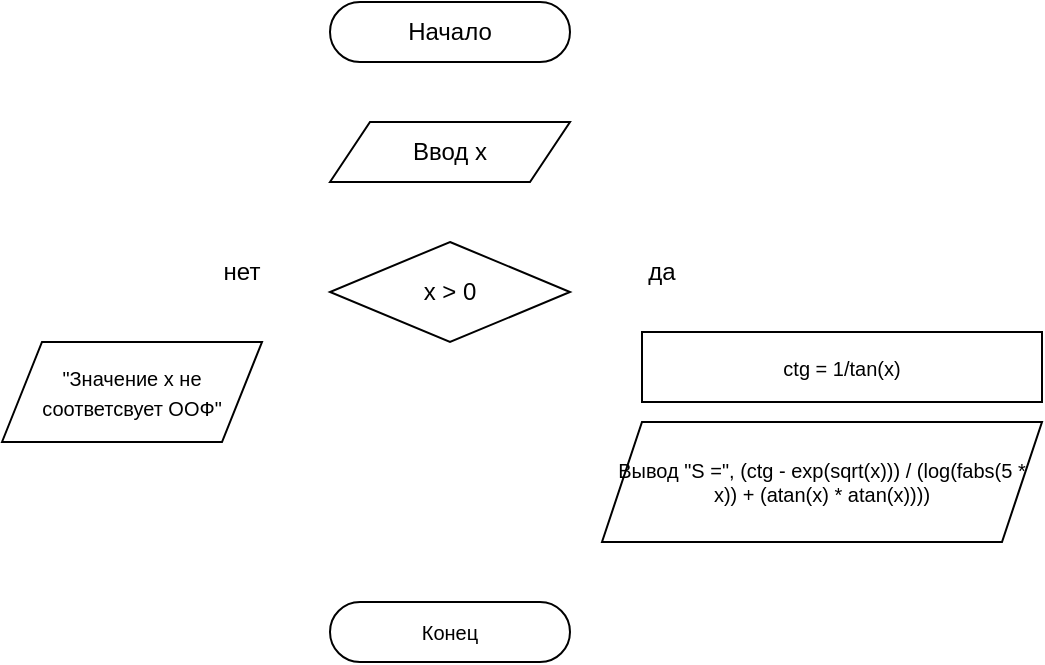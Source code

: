 <mxfile version="20.6.0" type="github">
  <diagram id="sscu5oHo3MXXYliHm3oJ" name="Страница 1">
    <mxGraphModel dx="813" dy="431" grid="1" gridSize="10" guides="1" tooltips="1" connect="1" arrows="1" fold="1" page="1" pageScale="1" pageWidth="827" pageHeight="1169" math="0" shadow="0">
      <root>
        <mxCell id="0" />
        <mxCell id="1" parent="0" />
        <mxCell id="pnoPjE06I_RZmMOL-z2p-1" value="Начало" style="rounded=1;whiteSpace=wrap;html=1;arcSize=50;" vertex="1" parent="1">
          <mxGeometry x="354" y="40" width="120" height="30" as="geometry" />
        </mxCell>
        <mxCell id="pnoPjE06I_RZmMOL-z2p-2" value="Ввод x" style="shape=parallelogram;perimeter=parallelogramPerimeter;whiteSpace=wrap;html=1;fixedSize=1;" vertex="1" parent="1">
          <mxGeometry x="354" y="100" width="120" height="30" as="geometry" />
        </mxCell>
        <mxCell id="pnoPjE06I_RZmMOL-z2p-3" value="x &amp;gt; 0" style="rhombus;whiteSpace=wrap;html=1;" vertex="1" parent="1">
          <mxGeometry x="354" y="160" width="120" height="50" as="geometry" />
        </mxCell>
        <mxCell id="pnoPjE06I_RZmMOL-z2p-6" value="да" style="text;html=1;strokeColor=none;fillColor=none;align=center;verticalAlign=middle;whiteSpace=wrap;rounded=0;" vertex="1" parent="1">
          <mxGeometry x="490" y="160" width="60" height="30" as="geometry" />
        </mxCell>
        <mxCell id="pnoPjE06I_RZmMOL-z2p-7" value="нет" style="text;html=1;strokeColor=none;fillColor=none;align=center;verticalAlign=middle;whiteSpace=wrap;rounded=0;" vertex="1" parent="1">
          <mxGeometry x="280" y="160" width="60" height="30" as="geometry" />
        </mxCell>
        <mxCell id="pnoPjE06I_RZmMOL-z2p-8" value="&lt;font style=&quot;font-size: 10px;&quot;&gt;&quot;Значение x не соответсвует ООФ&quot;&lt;/font&gt;" style="shape=parallelogram;perimeter=parallelogramPerimeter;whiteSpace=wrap;html=1;fixedSize=1;" vertex="1" parent="1">
          <mxGeometry x="190" y="210" width="130" height="50" as="geometry" />
        </mxCell>
        <mxCell id="pnoPjE06I_RZmMOL-z2p-9" value="ctg = 1/tan(x)" style="rounded=0;whiteSpace=wrap;html=1;fontSize=10;" vertex="1" parent="1">
          <mxGeometry x="510" y="205" width="200" height="35" as="geometry" />
        </mxCell>
        <mxCell id="pnoPjE06I_RZmMOL-z2p-10" value="Вывод &quot;S =&quot;, (ctg - exp(sqrt(x))) / (log(fabs(5 * x)) + (atan(x) * atan(x))))" style="shape=parallelogram;perimeter=parallelogramPerimeter;whiteSpace=wrap;html=1;fixedSize=1;fontSize=10;" vertex="1" parent="1">
          <mxGeometry x="490" y="250" width="220" height="60" as="geometry" />
        </mxCell>
        <mxCell id="pnoPjE06I_RZmMOL-z2p-11" value="Конец" style="rounded=1;whiteSpace=wrap;html=1;fontSize=10;arcSize=50;" vertex="1" parent="1">
          <mxGeometry x="354" y="340" width="120" height="30" as="geometry" />
        </mxCell>
      </root>
    </mxGraphModel>
  </diagram>
</mxfile>
